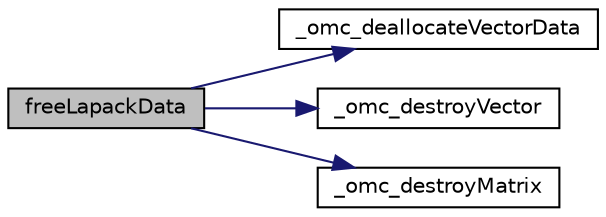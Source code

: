 digraph "freeLapackData"
{
  edge [fontname="Helvetica",fontsize="10",labelfontname="Helvetica",labelfontsize="10"];
  node [fontname="Helvetica",fontsize="10",shape=record];
  rankdir="LR";
  Node6 [label="freeLapackData",height=0.2,width=0.4,color="black", fillcolor="grey75", style="filled", fontcolor="black"];
  Node6 -> Node7 [color="midnightblue",fontsize="10",style="solid",fontname="Helvetica"];
  Node7 [label="_omc_deallocateVectorData",height=0.2,width=0.4,color="black", fillcolor="white", style="filled",URL="$d0/ded/omc__math_8c.html#a73a9da7f76d02fb9edccdd274ea852e8"];
  Node6 -> Node8 [color="midnightblue",fontsize="10",style="solid",fontname="Helvetica"];
  Node8 [label="_omc_destroyVector",height=0.2,width=0.4,color="black", fillcolor="white", style="filled",URL="$d0/ded/omc__math_8c.html#a4759fd6c54ac2671f3da9ecd26758ad8"];
  Node6 -> Node9 [color="midnightblue",fontsize="10",style="solid",fontname="Helvetica"];
  Node9 [label="_omc_destroyMatrix",height=0.2,width=0.4,color="black", fillcolor="white", style="filled",URL="$d0/ded/omc__math_8c.html#a9f7cad5cb0af7b76656e6dbf5d9a5b87"];
}
